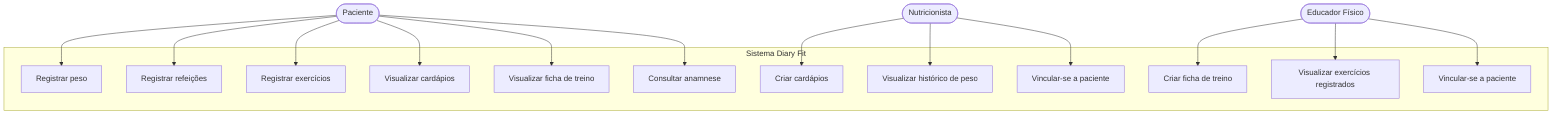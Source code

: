 %% Diagrama de Casos de Uso – Diary Fit
%% Pode ser colado diretamente em uma issue do GitHub

graph TD
    %% Atores
    Paciente([Paciente])
    Nutricionista([Nutricionista])
    Educador([Educador Físico])

    %% Sistema (limite do sistema fictício)
    subgraph Sistema Diary Fit
        Peso[Registrar peso]
        Refeicao[Registrar refeições]
        Exercicio[Registrar exercícios]
        VerCardapio[Visualizar cardápios]
        VerFicha[Visualizar ficha de treino]
        VerAnamnese[Consultar anamnese]

        CriarCardapio[Criar cardápios]
        VerPeso[Visualizar histórico de peso]
        VinculoNutri[Vincular-se a paciente]

        CriarFicha[Criar ficha de treino]
        VerExercicios[Visualizar exercícios registrados]
        VinculoEducador[Vincular-se a paciente]
    end

    %% Relacionamentos
    Paciente --> Peso
    Paciente --> Refeicao
    Paciente --> Exercicio
    Paciente --> VerCardapio
    Paciente --> VerFicha
    Paciente --> VerAnamnese

    Nutricionista --> CriarCardapio
    Nutricionista --> VerPeso
    Nutricionista --> VinculoNutri

    Educador --> CriarFicha
    Educador --> VerExercicios
    Educador --> VinculoEducador